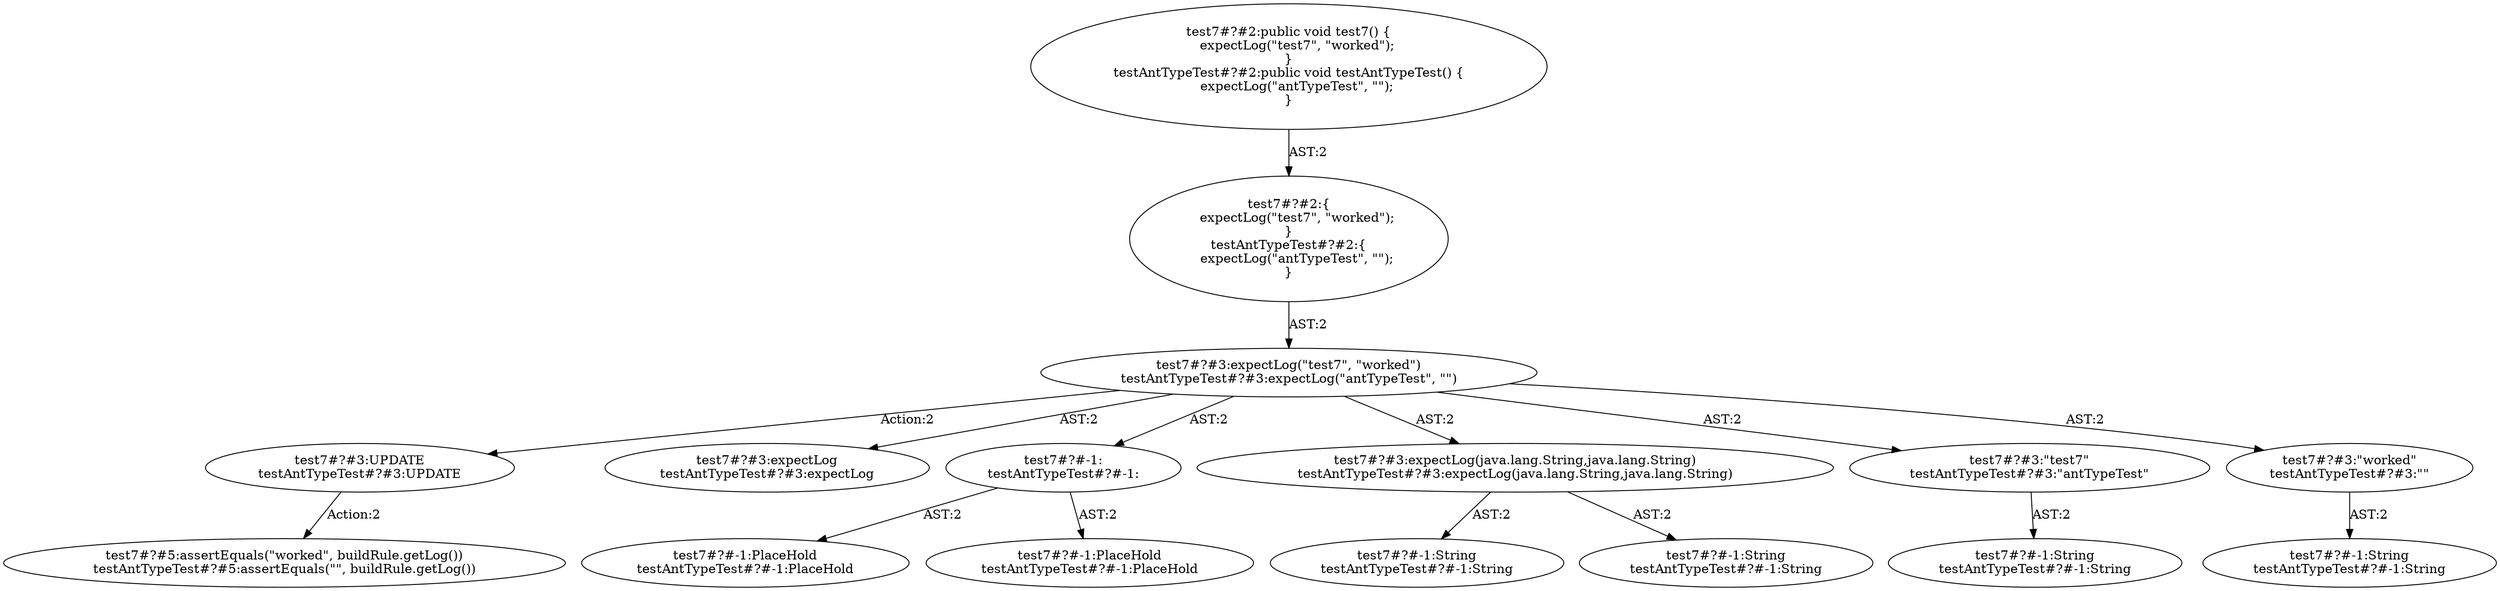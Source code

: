 digraph "Pattern" {
0 [label="test7#?#3:UPDATE
testAntTypeTest#?#3:UPDATE" shape=ellipse]
1 [label="test7#?#3:expectLog(\"test7\", \"worked\")
testAntTypeTest#?#3:expectLog(\"antTypeTest\", \"\")" shape=ellipse]
2 [label="test7#?#2:\{
    expectLog(\"test7\", \"worked\");
\}
testAntTypeTest#?#2:\{
    expectLog(\"antTypeTest\", \"\");
\}" shape=ellipse]
3 [label="test7#?#2:public void test7() \{
    expectLog(\"test7\", \"worked\");
\}
testAntTypeTest#?#2:public void testAntTypeTest() \{
    expectLog(\"antTypeTest\", \"\");
\}" shape=ellipse]
4 [label="test7#?#3:expectLog
testAntTypeTest#?#3:expectLog" shape=ellipse]
5 [label="test7#?#-1:
testAntTypeTest#?#-1:" shape=ellipse]
6 [label="test7#?#-1:PlaceHold
testAntTypeTest#?#-1:PlaceHold" shape=ellipse]
7 [label="test7#?#-1:PlaceHold
testAntTypeTest#?#-1:PlaceHold" shape=ellipse]
8 [label="test7#?#3:expectLog(java.lang.String,java.lang.String)
testAntTypeTest#?#3:expectLog(java.lang.String,java.lang.String)" shape=ellipse]
9 [label="test7#?#-1:String
testAntTypeTest#?#-1:String" shape=ellipse]
10 [label="test7#?#-1:String
testAntTypeTest#?#-1:String" shape=ellipse]
11 [label="test7#?#3:\"test7\"
testAntTypeTest#?#3:\"antTypeTest\"" shape=ellipse]
12 [label="test7#?#-1:String
testAntTypeTest#?#-1:String" shape=ellipse]
13 [label="test7#?#3:\"worked\"
testAntTypeTest#?#3:\"\"" shape=ellipse]
14 [label="test7#?#-1:String
testAntTypeTest#?#-1:String" shape=ellipse]
15 [label="test7#?#5:assertEquals(\"worked\", buildRule.getLog())
testAntTypeTest#?#5:assertEquals(\"\", buildRule.getLog())" shape=ellipse]
0 -> 15 [label="Action:2"];
1 -> 0 [label="Action:2"];
1 -> 4 [label="AST:2"];
1 -> 5 [label="AST:2"];
1 -> 8 [label="AST:2"];
1 -> 11 [label="AST:2"];
1 -> 13 [label="AST:2"];
2 -> 1 [label="AST:2"];
3 -> 2 [label="AST:2"];
5 -> 6 [label="AST:2"];
5 -> 7 [label="AST:2"];
8 -> 9 [label="AST:2"];
8 -> 10 [label="AST:2"];
11 -> 12 [label="AST:2"];
13 -> 14 [label="AST:2"];
}